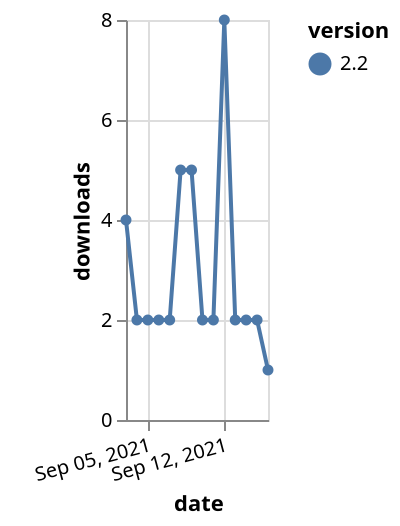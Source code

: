 {"$schema": "https://vega.github.io/schema/vega-lite/v5.json", "description": "A simple bar chart with embedded data.", "data": {"values": [{"date": "2021-09-03", "total": 3007, "delta": 4, "version": "2.2"}, {"date": "2021-09-04", "total": 3009, "delta": 2, "version": "2.2"}, {"date": "2021-09-05", "total": 3011, "delta": 2, "version": "2.2"}, {"date": "2021-09-06", "total": 3013, "delta": 2, "version": "2.2"}, {"date": "2021-09-07", "total": 3015, "delta": 2, "version": "2.2"}, {"date": "2021-09-08", "total": 3020, "delta": 5, "version": "2.2"}, {"date": "2021-09-09", "total": 3025, "delta": 5, "version": "2.2"}, {"date": "2021-09-10", "total": 3027, "delta": 2, "version": "2.2"}, {"date": "2021-09-11", "total": 3029, "delta": 2, "version": "2.2"}, {"date": "2021-09-12", "total": 3037, "delta": 8, "version": "2.2"}, {"date": "2021-09-13", "total": 3039, "delta": 2, "version": "2.2"}, {"date": "2021-09-14", "total": 3041, "delta": 2, "version": "2.2"}, {"date": "2021-09-15", "total": 3043, "delta": 2, "version": "2.2"}, {"date": "2021-09-16", "total": 3044, "delta": 1, "version": "2.2"}]}, "width": "container", "mark": {"type": "line", "point": {"filled": true}}, "encoding": {"x": {"field": "date", "type": "temporal", "timeUnit": "yearmonthdate", "title": "date", "axis": {"labelAngle": -15}}, "y": {"field": "delta", "type": "quantitative", "title": "downloads"}, "color": {"field": "version", "type": "nominal"}, "tooltip": {"field": "delta"}}}